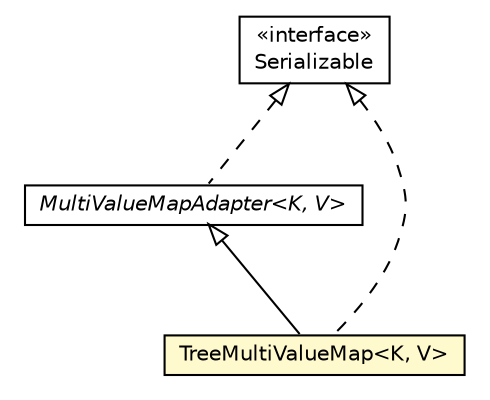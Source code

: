 #!/usr/local/bin/dot
#
# Class diagram 
# Generated by UMLGraph version R5_6-24-gf6e263 (http://www.umlgraph.org/)
#

digraph G {
	edge [fontname="Helvetica",fontsize=10,labelfontname="Helvetica",labelfontsize=10];
	node [fontname="Helvetica",fontsize=10,shape=plaintext];
	nodesep=0.25;
	ranksep=0.5;
	// io.werval.util.MultiValueMapAdapter<K, V>
	c41613 [label=<<table title="io.werval.util.MultiValueMapAdapter" border="0" cellborder="1" cellspacing="0" cellpadding="2" port="p" href="./MultiValueMapAdapter.html">
		<tr><td><table border="0" cellspacing="0" cellpadding="1">
<tr><td align="center" balign="center"><font face="Helvetica-Oblique"> MultiValueMapAdapter&lt;K, V&gt; </font></td></tr>
		</table></td></tr>
		</table>>, URL="./MultiValueMapAdapter.html", fontname="Helvetica", fontcolor="black", fontsize=10.0];
	// io.werval.util.TreeMultiValueMap<K, V>
	c41626 [label=<<table title="io.werval.util.TreeMultiValueMap" border="0" cellborder="1" cellspacing="0" cellpadding="2" port="p" bgcolor="lemonChiffon" href="./TreeMultiValueMap.html">
		<tr><td><table border="0" cellspacing="0" cellpadding="1">
<tr><td align="center" balign="center"> TreeMultiValueMap&lt;K, V&gt; </td></tr>
		</table></td></tr>
		</table>>, URL="./TreeMultiValueMap.html", fontname="Helvetica", fontcolor="black", fontsize=10.0];
	//io.werval.util.MultiValueMapAdapter<K, V> implements java.io.Serializable
	c41664:p -> c41613:p [dir=back,arrowtail=empty,style=dashed];
	//io.werval.util.TreeMultiValueMap<K, V> extends io.werval.util.MultiValueMapAdapter<K, V>
	c41613:p -> c41626:p [dir=back,arrowtail=empty];
	//io.werval.util.TreeMultiValueMap<K, V> implements java.io.Serializable
	c41664:p -> c41626:p [dir=back,arrowtail=empty,style=dashed];
	// java.io.Serializable
	c41664 [label=<<table title="java.io.Serializable" border="0" cellborder="1" cellspacing="0" cellpadding="2" port="p" href="http://docs.oracle.com/javase/8/docs/api/java/io/Serializable.html">
		<tr><td><table border="0" cellspacing="0" cellpadding="1">
<tr><td align="center" balign="center"> &#171;interface&#187; </td></tr>
<tr><td align="center" balign="center"> Serializable </td></tr>
		</table></td></tr>
		</table>>, URL="http://docs.oracle.com/javase/8/docs/api/java/io/Serializable.html", fontname="Helvetica", fontcolor="black", fontsize=10.0];
}

